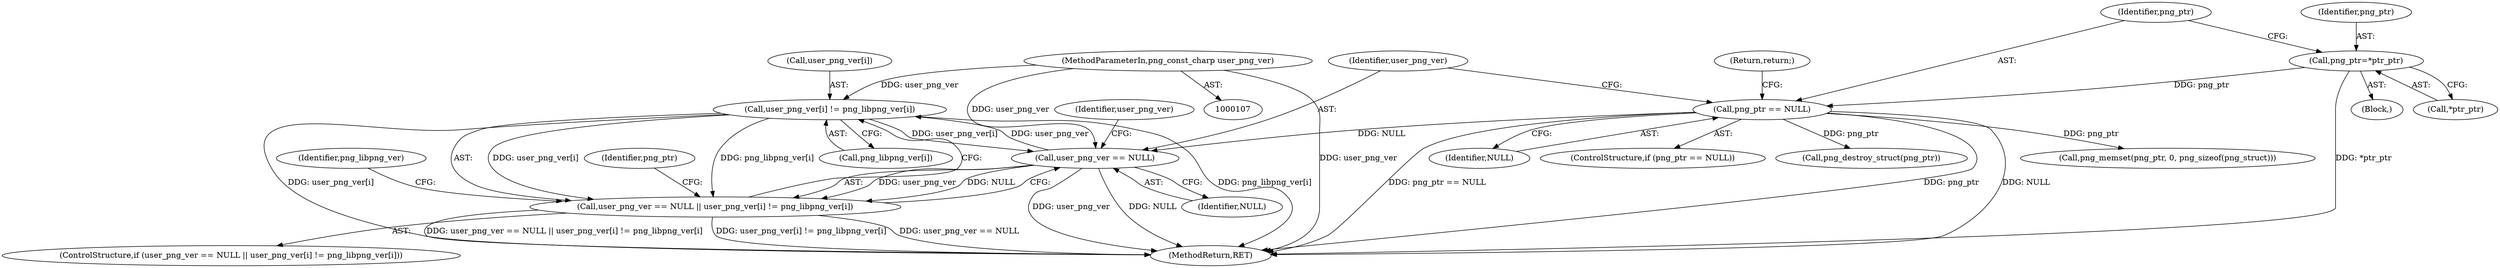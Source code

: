 digraph "0_Chrome_7f3d85b096f66870a15b37c2f40b219b2e292693_7@array" {
"1000134" [label="(Call,user_png_ver[i] != png_libpng_ver[i])"];
"1000131" [label="(Call,user_png_ver == NULL)"];
"1000134" [label="(Call,user_png_ver[i] != png_libpng_ver[i])"];
"1000109" [label="(MethodParameterIn,png_const_charp user_png_ver)"];
"1000123" [label="(Call,png_ptr == NULL)"];
"1000118" [label="(Call,png_ptr=*ptr_ptr)"];
"1000130" [label="(Call,user_png_ver == NULL || user_png_ver[i] != png_libpng_ver[i])"];
"1000126" [label="(Return,return;)"];
"1000131" [label="(Call,user_png_ver == NULL)"];
"1000124" [label="(Identifier,png_ptr)"];
"1000118" [label="(Call,png_ptr=*ptr_ptr)"];
"1000129" [label="(ControlStructure,if (user_png_ver == NULL || user_png_ver[i] != png_libpng_ver[i]))"];
"1000138" [label="(Call,png_libpng_ver[i])"];
"1000297" [label="(MethodReturn,RET)"];
"1000180" [label="(Call,png_memset(png_ptr, 0, png_sizeof(png_struct)))"];
"1000134" [label="(Call,user_png_ver[i] != png_libpng_ver[i])"];
"1000125" [label="(Identifier,NULL)"];
"1000119" [label="(Identifier,png_ptr)"];
"1000130" [label="(Call,user_png_ver == NULL || user_png_ver[i] != png_libpng_ver[i])"];
"1000133" [label="(Identifier,NULL)"];
"1000135" [label="(Call,user_png_ver[i])"];
"1000123" [label="(Call,png_ptr == NULL)"];
"1000122" [label="(ControlStructure,if (png_ptr == NULL))"];
"1000109" [label="(MethodParameterIn,png_const_charp user_png_ver)"];
"1000167" [label="(Call,png_destroy_struct(png_ptr))"];
"1000148" [label="(Identifier,png_libpng_ver)"];
"1000111" [label="(Block,)"];
"1000144" [label="(Identifier,png_ptr)"];
"1000132" [label="(Identifier,user_png_ver)"];
"1000136" [label="(Identifier,user_png_ver)"];
"1000120" [label="(Call,*ptr_ptr)"];
"1000134" -> "1000130"  [label="AST: "];
"1000134" -> "1000138"  [label="CFG: "];
"1000135" -> "1000134"  [label="AST: "];
"1000138" -> "1000134"  [label="AST: "];
"1000130" -> "1000134"  [label="CFG: "];
"1000134" -> "1000297"  [label="DDG: png_libpng_ver[i]"];
"1000134" -> "1000297"  [label="DDG: user_png_ver[i]"];
"1000134" -> "1000131"  [label="DDG: user_png_ver[i]"];
"1000134" -> "1000130"  [label="DDG: user_png_ver[i]"];
"1000134" -> "1000130"  [label="DDG: png_libpng_ver[i]"];
"1000131" -> "1000134"  [label="DDG: user_png_ver"];
"1000109" -> "1000134"  [label="DDG: user_png_ver"];
"1000131" -> "1000130"  [label="AST: "];
"1000131" -> "1000133"  [label="CFG: "];
"1000132" -> "1000131"  [label="AST: "];
"1000133" -> "1000131"  [label="AST: "];
"1000136" -> "1000131"  [label="CFG: "];
"1000130" -> "1000131"  [label="CFG: "];
"1000131" -> "1000297"  [label="DDG: NULL"];
"1000131" -> "1000297"  [label="DDG: user_png_ver"];
"1000131" -> "1000130"  [label="DDG: user_png_ver"];
"1000131" -> "1000130"  [label="DDG: NULL"];
"1000109" -> "1000131"  [label="DDG: user_png_ver"];
"1000123" -> "1000131"  [label="DDG: NULL"];
"1000109" -> "1000107"  [label="AST: "];
"1000109" -> "1000297"  [label="DDG: user_png_ver"];
"1000123" -> "1000122"  [label="AST: "];
"1000123" -> "1000125"  [label="CFG: "];
"1000124" -> "1000123"  [label="AST: "];
"1000125" -> "1000123"  [label="AST: "];
"1000126" -> "1000123"  [label="CFG: "];
"1000132" -> "1000123"  [label="CFG: "];
"1000123" -> "1000297"  [label="DDG: NULL"];
"1000123" -> "1000297"  [label="DDG: png_ptr == NULL"];
"1000123" -> "1000297"  [label="DDG: png_ptr"];
"1000118" -> "1000123"  [label="DDG: png_ptr"];
"1000123" -> "1000167"  [label="DDG: png_ptr"];
"1000123" -> "1000180"  [label="DDG: png_ptr"];
"1000118" -> "1000111"  [label="AST: "];
"1000118" -> "1000120"  [label="CFG: "];
"1000119" -> "1000118"  [label="AST: "];
"1000120" -> "1000118"  [label="AST: "];
"1000124" -> "1000118"  [label="CFG: "];
"1000118" -> "1000297"  [label="DDG: *ptr_ptr"];
"1000130" -> "1000129"  [label="AST: "];
"1000148" -> "1000130"  [label="CFG: "];
"1000144" -> "1000130"  [label="CFG: "];
"1000130" -> "1000297"  [label="DDG: user_png_ver == NULL || user_png_ver[i] != png_libpng_ver[i]"];
"1000130" -> "1000297"  [label="DDG: user_png_ver[i] != png_libpng_ver[i]"];
"1000130" -> "1000297"  [label="DDG: user_png_ver == NULL"];
}
